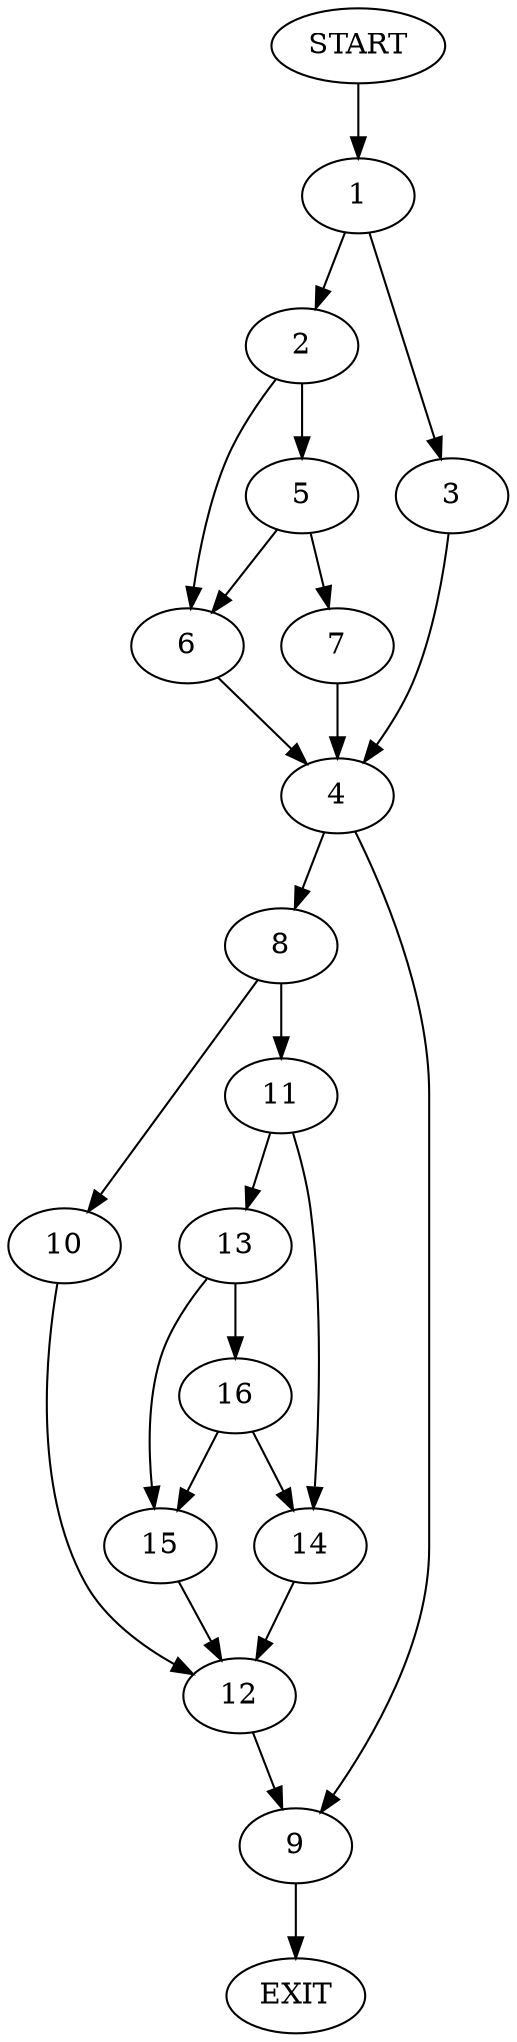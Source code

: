 digraph {
0 [label="START"]
17 [label="EXIT"]
0 -> 1
1 -> 2
1 -> 3
3 -> 4
2 -> 5
2 -> 6
5 -> 6
5 -> 7
6 -> 4
7 -> 4
4 -> 8
4 -> 9
8 -> 10
8 -> 11
9 -> 17
10 -> 12
11 -> 13
11 -> 14
13 -> 15
13 -> 16
14 -> 12
15 -> 12
16 -> 15
16 -> 14
12 -> 9
}
